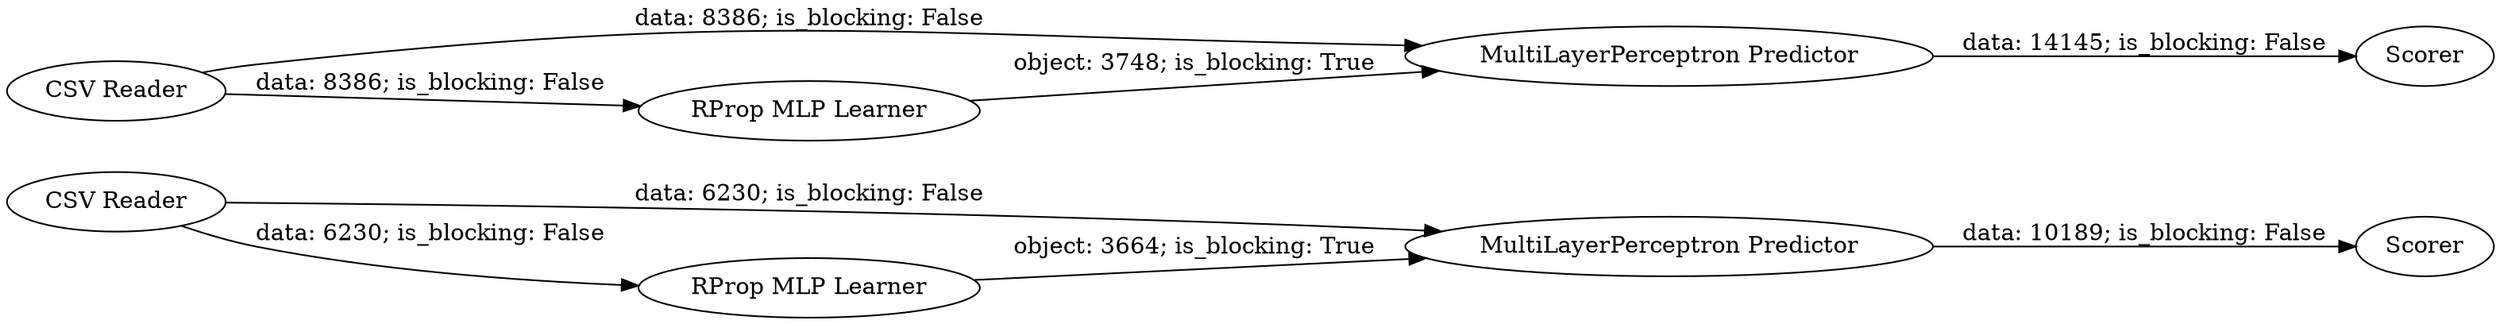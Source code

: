 digraph {
	"-7640144574257250645_7" [label="MultiLayerPerceptron Predictor"]
	"-7640144574257250645_9" [label=Scorer]
	"-7640144574257250645_4" [label="MultiLayerPerceptron Predictor"]
	"-7640144574257250645_8" [label="RProp MLP Learner"]
	"-7640144574257250645_3" [label="RProp MLP Learner"]
	"-7640144574257250645_1" [label="CSV Reader"]
	"-7640144574257250645_6" [label="CSV Reader"]
	"-7640144574257250645_5" [label=Scorer]
	"-7640144574257250645_1" -> "-7640144574257250645_3" [label="data: 8386; is_blocking: False"]
	"-7640144574257250645_6" -> "-7640144574257250645_7" [label="data: 6230; is_blocking: False"]
	"-7640144574257250645_4" -> "-7640144574257250645_5" [label="data: 14145; is_blocking: False"]
	"-7640144574257250645_7" -> "-7640144574257250645_9" [label="data: 10189; is_blocking: False"]
	"-7640144574257250645_6" -> "-7640144574257250645_8" [label="data: 6230; is_blocking: False"]
	"-7640144574257250645_8" -> "-7640144574257250645_7" [label="object: 3664; is_blocking: True"]
	"-7640144574257250645_3" -> "-7640144574257250645_4" [label="object: 3748; is_blocking: True"]
	"-7640144574257250645_1" -> "-7640144574257250645_4" [label="data: 8386; is_blocking: False"]
	rankdir=LR
}
